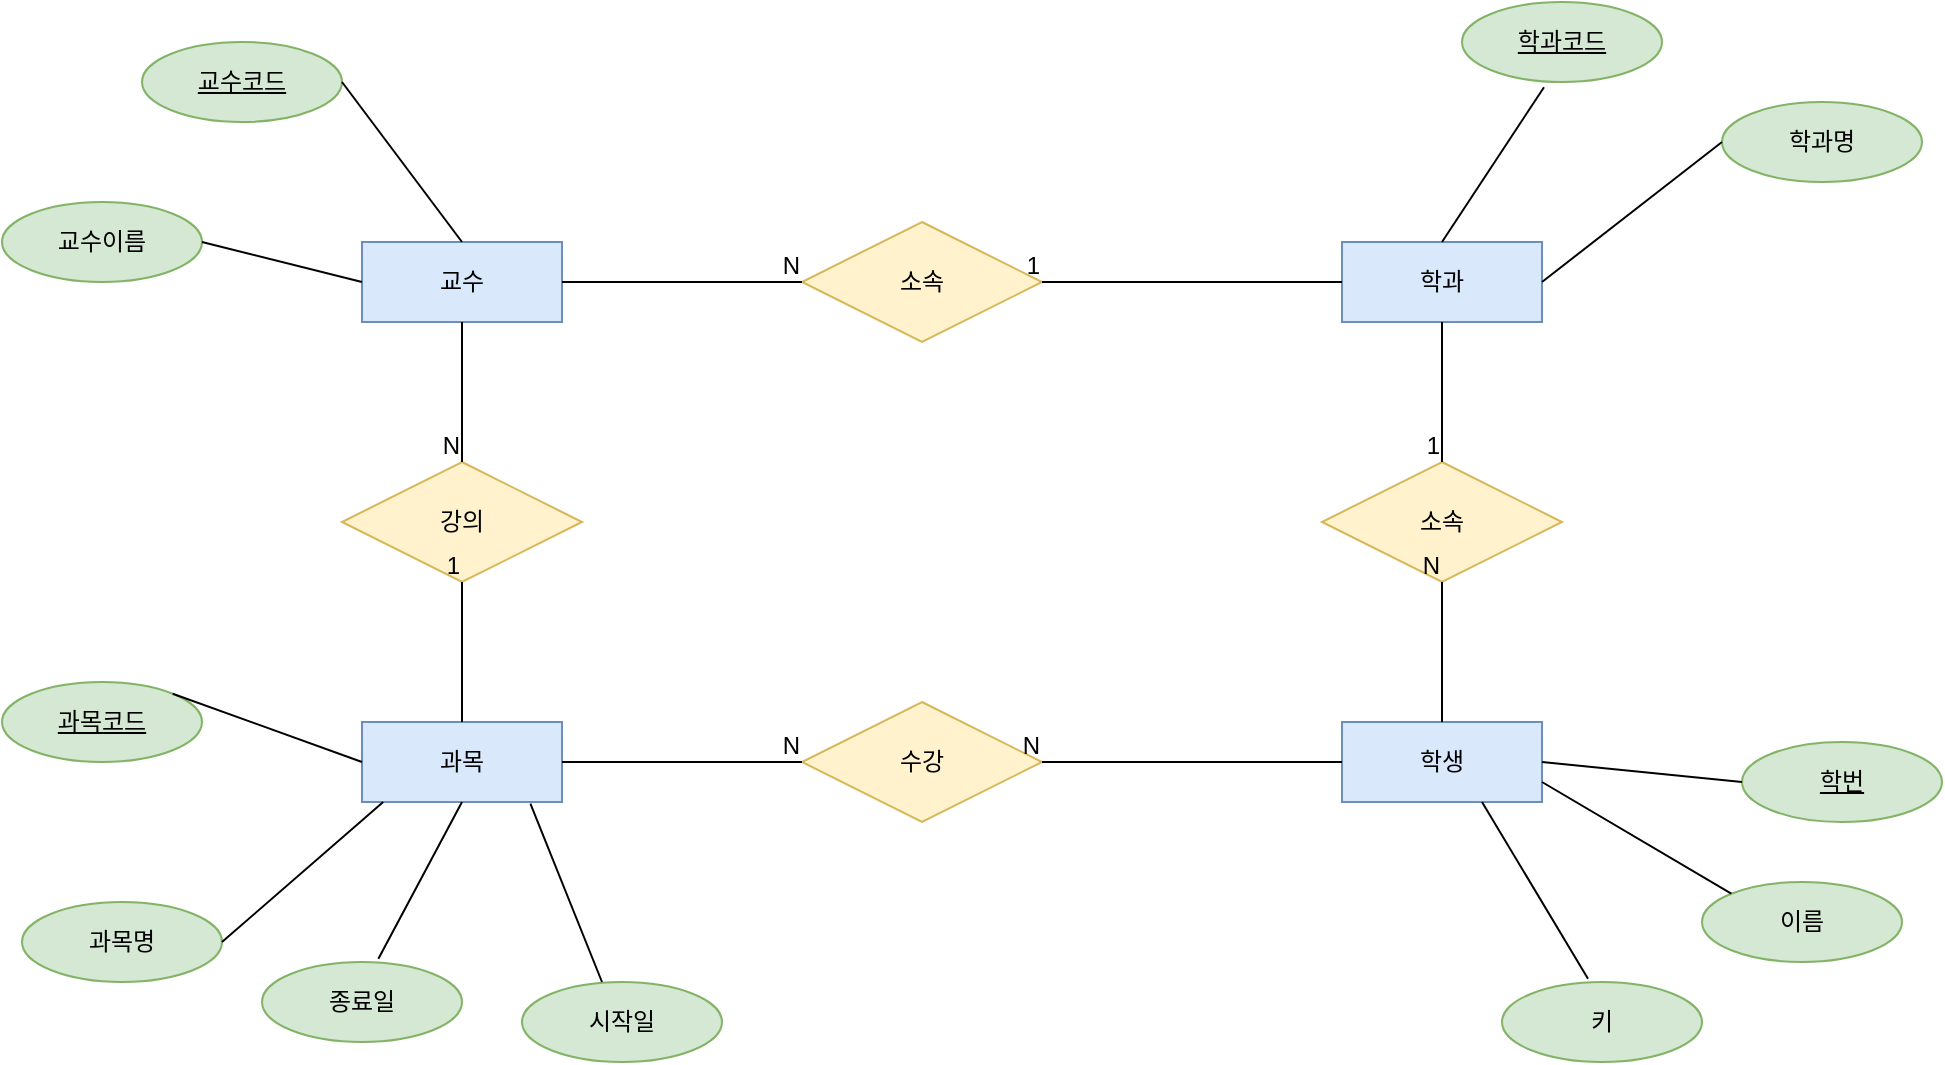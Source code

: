 <mxfile version="21.6.1" type="github">
  <diagram name="페이지-1" id="Dgmz6QpBXf9w-_hlSBYs">
    <mxGraphModel dx="1877" dy="1788" grid="1" gridSize="10" guides="1" tooltips="1" connect="1" arrows="1" fold="1" page="1" pageScale="1" pageWidth="827" pageHeight="1169" math="0" shadow="0">
      <root>
        <mxCell id="0" />
        <mxCell id="1" parent="0" />
        <mxCell id="QlUaJQcfBT3RHgRiRCCb-16" value="소속" style="shape=rhombus;perimeter=rhombusPerimeter;whiteSpace=wrap;html=1;align=center;fillColor=#fff2cc;strokeColor=#d6b656;" vertex="1" parent="1">
          <mxGeometry x="330" y="100" width="120" height="60" as="geometry" />
        </mxCell>
        <mxCell id="QlUaJQcfBT3RHgRiRCCb-17" value="학생" style="whiteSpace=wrap;html=1;align=center;fillColor=#dae8fc;strokeColor=#6c8ebf;" vertex="1" parent="1">
          <mxGeometry x="600" y="350" width="100" height="40" as="geometry" />
        </mxCell>
        <mxCell id="QlUaJQcfBT3RHgRiRCCb-18" value="과목" style="whiteSpace=wrap;html=1;align=center;fillColor=#dae8fc;strokeColor=#6c8ebf;" vertex="1" parent="1">
          <mxGeometry x="110" y="350" width="100" height="40" as="geometry" />
        </mxCell>
        <mxCell id="QlUaJQcfBT3RHgRiRCCb-19" value="학과" style="whiteSpace=wrap;html=1;align=center;fillColor=#dae8fc;strokeColor=#6c8ebf;" vertex="1" parent="1">
          <mxGeometry x="600" y="110" width="100" height="40" as="geometry" />
        </mxCell>
        <mxCell id="QlUaJQcfBT3RHgRiRCCb-20" value="교수" style="whiteSpace=wrap;html=1;align=center;fillColor=#dae8fc;strokeColor=#6c8ebf;" vertex="1" parent="1">
          <mxGeometry x="110" y="110" width="100" height="40" as="geometry" />
        </mxCell>
        <mxCell id="QlUaJQcfBT3RHgRiRCCb-21" value="수강" style="shape=rhombus;perimeter=rhombusPerimeter;whiteSpace=wrap;html=1;align=center;fillColor=#fff2cc;strokeColor=#d6b656;" vertex="1" parent="1">
          <mxGeometry x="330" y="340" width="120" height="60" as="geometry" />
        </mxCell>
        <mxCell id="QlUaJQcfBT3RHgRiRCCb-22" value="강의" style="shape=rhombus;perimeter=rhombusPerimeter;whiteSpace=wrap;html=1;align=center;fillColor=#fff2cc;strokeColor=#d6b656;" vertex="1" parent="1">
          <mxGeometry x="100" y="220" width="120" height="60" as="geometry" />
        </mxCell>
        <mxCell id="QlUaJQcfBT3RHgRiRCCb-23" value="소속" style="shape=rhombus;perimeter=rhombusPerimeter;whiteSpace=wrap;html=1;align=center;fillColor=#fff2cc;strokeColor=#d6b656;" vertex="1" parent="1">
          <mxGeometry x="590" y="220" width="120" height="60" as="geometry" />
        </mxCell>
        <mxCell id="QlUaJQcfBT3RHgRiRCCb-24" value="" style="endArrow=none;html=1;rounded=0;entryX=0.5;entryY=0;entryDx=0;entryDy=0;exitX=0.5;exitY=1;exitDx=0;exitDy=0;" edge="1" parent="1" source="QlUaJQcfBT3RHgRiRCCb-19" target="QlUaJQcfBT3RHgRiRCCb-23">
          <mxGeometry relative="1" as="geometry">
            <mxPoint x="390" y="220" as="sourcePoint" />
            <mxPoint x="550" y="220" as="targetPoint" />
          </mxGeometry>
        </mxCell>
        <mxCell id="QlUaJQcfBT3RHgRiRCCb-25" value="1" style="resizable=0;html=1;whiteSpace=wrap;align=right;verticalAlign=bottom;" connectable="0" vertex="1" parent="QlUaJQcfBT3RHgRiRCCb-24">
          <mxGeometry x="1" relative="1" as="geometry" />
        </mxCell>
        <mxCell id="QlUaJQcfBT3RHgRiRCCb-26" value="" style="endArrow=none;html=1;rounded=0;entryX=0.5;entryY=1;entryDx=0;entryDy=0;exitX=0.5;exitY=0;exitDx=0;exitDy=0;" edge="1" parent="1" source="QlUaJQcfBT3RHgRiRCCb-17" target="QlUaJQcfBT3RHgRiRCCb-23">
          <mxGeometry relative="1" as="geometry">
            <mxPoint x="390" y="220" as="sourcePoint" />
            <mxPoint x="550" y="220" as="targetPoint" />
          </mxGeometry>
        </mxCell>
        <mxCell id="QlUaJQcfBT3RHgRiRCCb-27" value="N" style="resizable=0;html=1;whiteSpace=wrap;align=right;verticalAlign=bottom;" connectable="0" vertex="1" parent="QlUaJQcfBT3RHgRiRCCb-26">
          <mxGeometry x="1" relative="1" as="geometry" />
        </mxCell>
        <mxCell id="QlUaJQcfBT3RHgRiRCCb-28" value="학번" style="ellipse;whiteSpace=wrap;html=1;align=center;fontStyle=4;fillColor=#d5e8d4;strokeColor=#82b366;" vertex="1" parent="1">
          <mxGeometry x="800" y="360" width="100" height="40" as="geometry" />
        </mxCell>
        <mxCell id="QlUaJQcfBT3RHgRiRCCb-29" value="과목코드" style="ellipse;whiteSpace=wrap;html=1;align=center;fontStyle=4;fillColor=#d5e8d4;strokeColor=#82b366;" vertex="1" parent="1">
          <mxGeometry x="-70" y="330" width="100" height="40" as="geometry" />
        </mxCell>
        <mxCell id="QlUaJQcfBT3RHgRiRCCb-30" value="학과코드" style="ellipse;whiteSpace=wrap;html=1;align=center;fontStyle=4;fillColor=#d5e8d4;strokeColor=#82b366;" vertex="1" parent="1">
          <mxGeometry x="660" y="-10" width="100" height="40" as="geometry" />
        </mxCell>
        <mxCell id="QlUaJQcfBT3RHgRiRCCb-31" value="교수코드" style="ellipse;whiteSpace=wrap;html=1;align=center;fontStyle=4;fillColor=#d5e8d4;strokeColor=#82b366;" vertex="1" parent="1">
          <mxGeometry y="10" width="100" height="40" as="geometry" />
        </mxCell>
        <mxCell id="QlUaJQcfBT3RHgRiRCCb-32" value="과목명" style="ellipse;whiteSpace=wrap;html=1;align=center;fillColor=#d5e8d4;strokeColor=#82b366;" vertex="1" parent="1">
          <mxGeometry x="-60" y="440" width="100" height="40" as="geometry" />
        </mxCell>
        <mxCell id="QlUaJQcfBT3RHgRiRCCb-33" value="시작일" style="ellipse;whiteSpace=wrap;html=1;align=center;fillColor=#d5e8d4;strokeColor=#82b366;" vertex="1" parent="1">
          <mxGeometry x="190" y="480" width="100" height="40" as="geometry" />
        </mxCell>
        <mxCell id="QlUaJQcfBT3RHgRiRCCb-34" value="종료일" style="ellipse;whiteSpace=wrap;html=1;align=center;fillColor=#d5e8d4;strokeColor=#82b366;" vertex="1" parent="1">
          <mxGeometry x="60" y="470" width="100" height="40" as="geometry" />
        </mxCell>
        <mxCell id="QlUaJQcfBT3RHgRiRCCb-35" value="이름" style="ellipse;whiteSpace=wrap;html=1;align=center;fillColor=#d5e8d4;strokeColor=#82b366;" vertex="1" parent="1">
          <mxGeometry x="780" y="430" width="100" height="40" as="geometry" />
        </mxCell>
        <mxCell id="QlUaJQcfBT3RHgRiRCCb-36" value="키" style="ellipse;whiteSpace=wrap;html=1;align=center;fillColor=#d5e8d4;strokeColor=#82b366;" vertex="1" parent="1">
          <mxGeometry x="680" y="480" width="100" height="40" as="geometry" />
        </mxCell>
        <mxCell id="QlUaJQcfBT3RHgRiRCCb-37" value="학과명" style="ellipse;whiteSpace=wrap;html=1;align=center;fillColor=#d5e8d4;strokeColor=#82b366;" vertex="1" parent="1">
          <mxGeometry x="790" y="40" width="100" height="40" as="geometry" />
        </mxCell>
        <mxCell id="QlUaJQcfBT3RHgRiRCCb-38" value="교수이름" style="ellipse;whiteSpace=wrap;html=1;align=center;fillColor=#d5e8d4;strokeColor=#82b366;" vertex="1" parent="1">
          <mxGeometry x="-70" y="90" width="100" height="40" as="geometry" />
        </mxCell>
        <mxCell id="QlUaJQcfBT3RHgRiRCCb-39" value="" style="endArrow=none;html=1;rounded=0;entryX=1;entryY=0.5;entryDx=0;entryDy=0;exitX=0;exitY=0.5;exitDx=0;exitDy=0;" edge="1" parent="1" source="QlUaJQcfBT3RHgRiRCCb-19" target="QlUaJQcfBT3RHgRiRCCb-16">
          <mxGeometry relative="1" as="geometry">
            <mxPoint x="390" y="220" as="sourcePoint" />
            <mxPoint x="550" y="220" as="targetPoint" />
          </mxGeometry>
        </mxCell>
        <mxCell id="QlUaJQcfBT3RHgRiRCCb-40" value="1" style="resizable=0;html=1;whiteSpace=wrap;align=right;verticalAlign=bottom;" connectable="0" vertex="1" parent="QlUaJQcfBT3RHgRiRCCb-39">
          <mxGeometry x="1" relative="1" as="geometry" />
        </mxCell>
        <mxCell id="QlUaJQcfBT3RHgRiRCCb-41" value="" style="endArrow=none;html=1;rounded=0;entryX=0.5;entryY=1;entryDx=0;entryDy=0;exitX=0.5;exitY=0;exitDx=0;exitDy=0;" edge="1" parent="1" source="QlUaJQcfBT3RHgRiRCCb-18" target="QlUaJQcfBT3RHgRiRCCb-22">
          <mxGeometry relative="1" as="geometry">
            <mxPoint x="230" y="310" as="sourcePoint" />
            <mxPoint x="550" y="220" as="targetPoint" />
          </mxGeometry>
        </mxCell>
        <mxCell id="QlUaJQcfBT3RHgRiRCCb-42" value="1" style="resizable=0;html=1;whiteSpace=wrap;align=right;verticalAlign=bottom;" connectable="0" vertex="1" parent="QlUaJQcfBT3RHgRiRCCb-41">
          <mxGeometry x="1" relative="1" as="geometry" />
        </mxCell>
        <mxCell id="QlUaJQcfBT3RHgRiRCCb-44" value="" style="endArrow=none;html=1;rounded=0;entryX=0;entryY=0.5;entryDx=0;entryDy=0;exitX=1;exitY=0.5;exitDx=0;exitDy=0;" edge="1" parent="1" source="QlUaJQcfBT3RHgRiRCCb-18" target="QlUaJQcfBT3RHgRiRCCb-21">
          <mxGeometry relative="1" as="geometry">
            <mxPoint x="390" y="220" as="sourcePoint" />
            <mxPoint x="550" y="220" as="targetPoint" />
          </mxGeometry>
        </mxCell>
        <mxCell id="QlUaJQcfBT3RHgRiRCCb-45" value="N" style="resizable=0;html=1;whiteSpace=wrap;align=right;verticalAlign=bottom;" connectable="0" vertex="1" parent="QlUaJQcfBT3RHgRiRCCb-44">
          <mxGeometry x="1" relative="1" as="geometry" />
        </mxCell>
        <mxCell id="QlUaJQcfBT3RHgRiRCCb-46" value="" style="endArrow=none;html=1;rounded=0;entryX=1;entryY=0.5;entryDx=0;entryDy=0;exitX=0;exitY=0.5;exitDx=0;exitDy=0;" edge="1" parent="1" source="QlUaJQcfBT3RHgRiRCCb-17" target="QlUaJQcfBT3RHgRiRCCb-21">
          <mxGeometry relative="1" as="geometry">
            <mxPoint x="590" y="370" as="sourcePoint" />
            <mxPoint x="550" y="220" as="targetPoint" />
          </mxGeometry>
        </mxCell>
        <mxCell id="QlUaJQcfBT3RHgRiRCCb-47" value="N" style="resizable=0;html=1;whiteSpace=wrap;align=right;verticalAlign=bottom;" connectable="0" vertex="1" parent="QlUaJQcfBT3RHgRiRCCb-46">
          <mxGeometry x="1" relative="1" as="geometry" />
        </mxCell>
        <mxCell id="QlUaJQcfBT3RHgRiRCCb-48" value="" style="endArrow=none;html=1;rounded=0;entryX=0;entryY=0.5;entryDx=0;entryDy=0;exitX=1;exitY=0.5;exitDx=0;exitDy=0;" edge="1" parent="1" source="QlUaJQcfBT3RHgRiRCCb-20" target="QlUaJQcfBT3RHgRiRCCb-16">
          <mxGeometry relative="1" as="geometry">
            <mxPoint x="390" y="220" as="sourcePoint" />
            <mxPoint x="550" y="220" as="targetPoint" />
          </mxGeometry>
        </mxCell>
        <mxCell id="QlUaJQcfBT3RHgRiRCCb-49" value="N" style="resizable=0;html=1;whiteSpace=wrap;align=right;verticalAlign=bottom;" connectable="0" vertex="1" parent="QlUaJQcfBT3RHgRiRCCb-48">
          <mxGeometry x="1" relative="1" as="geometry" />
        </mxCell>
        <mxCell id="QlUaJQcfBT3RHgRiRCCb-50" value="" style="endArrow=none;html=1;rounded=0;entryX=0.5;entryY=0;entryDx=0;entryDy=0;exitX=0.5;exitY=1;exitDx=0;exitDy=0;" edge="1" parent="1" source="QlUaJQcfBT3RHgRiRCCb-20" target="QlUaJQcfBT3RHgRiRCCb-22">
          <mxGeometry relative="1" as="geometry">
            <mxPoint x="390" y="220" as="sourcePoint" />
            <mxPoint x="550" y="220" as="targetPoint" />
          </mxGeometry>
        </mxCell>
        <mxCell id="QlUaJQcfBT3RHgRiRCCb-51" value="N" style="resizable=0;html=1;whiteSpace=wrap;align=right;verticalAlign=bottom;" connectable="0" vertex="1" parent="QlUaJQcfBT3RHgRiRCCb-50">
          <mxGeometry x="1" relative="1" as="geometry" />
        </mxCell>
        <mxCell id="QlUaJQcfBT3RHgRiRCCb-52" value="" style="endArrow=none;html=1;rounded=0;exitX=0.106;exitY=1;exitDx=0;exitDy=0;entryX=1;entryY=0.5;entryDx=0;entryDy=0;exitPerimeter=0;" edge="1" parent="1" source="QlUaJQcfBT3RHgRiRCCb-18" target="QlUaJQcfBT3RHgRiRCCb-32">
          <mxGeometry relative="1" as="geometry">
            <mxPoint x="390" y="220" as="sourcePoint" />
            <mxPoint x="550" y="220" as="targetPoint" />
          </mxGeometry>
        </mxCell>
        <mxCell id="QlUaJQcfBT3RHgRiRCCb-53" value="" style="endArrow=none;html=1;rounded=0;entryX=1;entryY=0;entryDx=0;entryDy=0;exitX=0;exitY=0.5;exitDx=0;exitDy=0;" edge="1" parent="1" source="QlUaJQcfBT3RHgRiRCCb-18" target="QlUaJQcfBT3RHgRiRCCb-29">
          <mxGeometry relative="1" as="geometry">
            <mxPoint x="100" y="370" as="sourcePoint" />
            <mxPoint x="550" y="220" as="targetPoint" />
          </mxGeometry>
        </mxCell>
        <mxCell id="QlUaJQcfBT3RHgRiRCCb-54" value="" style="endArrow=none;html=1;rounded=0;exitX=0.5;exitY=1;exitDx=0;exitDy=0;entryX=0.582;entryY=-0.04;entryDx=0;entryDy=0;entryPerimeter=0;" edge="1" parent="1" source="QlUaJQcfBT3RHgRiRCCb-18" target="QlUaJQcfBT3RHgRiRCCb-34">
          <mxGeometry relative="1" as="geometry">
            <mxPoint x="390" y="220" as="sourcePoint" />
            <mxPoint x="120" y="460" as="targetPoint" />
          </mxGeometry>
        </mxCell>
        <mxCell id="QlUaJQcfBT3RHgRiRCCb-55" value="" style="endArrow=none;html=1;rounded=0;entryX=0.842;entryY=1.02;entryDx=0;entryDy=0;entryPerimeter=0;exitX=0.4;exitY=0;exitDx=0;exitDy=0;exitPerimeter=0;" edge="1" parent="1" source="QlUaJQcfBT3RHgRiRCCb-33" target="QlUaJQcfBT3RHgRiRCCb-18">
          <mxGeometry relative="1" as="geometry">
            <mxPoint x="390" y="220" as="sourcePoint" />
            <mxPoint x="190" y="400" as="targetPoint" />
          </mxGeometry>
        </mxCell>
        <mxCell id="QlUaJQcfBT3RHgRiRCCb-56" value="" style="endArrow=none;html=1;rounded=0;entryX=1;entryY=0.5;entryDx=0;entryDy=0;exitX=0;exitY=0.5;exitDx=0;exitDy=0;" edge="1" parent="1" source="QlUaJQcfBT3RHgRiRCCb-28" target="QlUaJQcfBT3RHgRiRCCb-17">
          <mxGeometry relative="1" as="geometry">
            <mxPoint x="390" y="220" as="sourcePoint" />
            <mxPoint x="550" y="220" as="targetPoint" />
          </mxGeometry>
        </mxCell>
        <mxCell id="QlUaJQcfBT3RHgRiRCCb-57" value="" style="endArrow=none;html=1;rounded=0;entryX=1;entryY=0.75;entryDx=0;entryDy=0;exitX=0;exitY=0;exitDx=0;exitDy=0;" edge="1" parent="1" source="QlUaJQcfBT3RHgRiRCCb-35" target="QlUaJQcfBT3RHgRiRCCb-17">
          <mxGeometry relative="1" as="geometry">
            <mxPoint x="390" y="220" as="sourcePoint" />
            <mxPoint x="550" y="220" as="targetPoint" />
          </mxGeometry>
        </mxCell>
        <mxCell id="QlUaJQcfBT3RHgRiRCCb-58" value="" style="endArrow=none;html=1;rounded=0;exitX=0.43;exitY=-0.04;exitDx=0;exitDy=0;exitPerimeter=0;" edge="1" parent="1" source="QlUaJQcfBT3RHgRiRCCb-36">
          <mxGeometry relative="1" as="geometry">
            <mxPoint x="390" y="220" as="sourcePoint" />
            <mxPoint x="670" y="390" as="targetPoint" />
          </mxGeometry>
        </mxCell>
        <mxCell id="QlUaJQcfBT3RHgRiRCCb-59" value="" style="endArrow=none;html=1;rounded=0;exitX=1;exitY=0.5;exitDx=0;exitDy=0;entryX=0;entryY=0.5;entryDx=0;entryDy=0;" edge="1" parent="1" source="QlUaJQcfBT3RHgRiRCCb-19" target="QlUaJQcfBT3RHgRiRCCb-37">
          <mxGeometry relative="1" as="geometry">
            <mxPoint x="390" y="220" as="sourcePoint" />
            <mxPoint x="550" y="220" as="targetPoint" />
          </mxGeometry>
        </mxCell>
        <mxCell id="QlUaJQcfBT3RHgRiRCCb-60" value="" style="endArrow=none;html=1;rounded=0;entryX=0.5;entryY=0;entryDx=0;entryDy=0;exitX=0.41;exitY=1.065;exitDx=0;exitDy=0;exitPerimeter=0;" edge="1" parent="1" source="QlUaJQcfBT3RHgRiRCCb-30" target="QlUaJQcfBT3RHgRiRCCb-19">
          <mxGeometry relative="1" as="geometry">
            <mxPoint x="390" y="220" as="sourcePoint" />
            <mxPoint x="550" y="220" as="targetPoint" />
          </mxGeometry>
        </mxCell>
        <mxCell id="QlUaJQcfBT3RHgRiRCCb-61" value="" style="endArrow=none;html=1;rounded=0;exitX=1;exitY=0.5;exitDx=0;exitDy=0;entryX=0;entryY=0.5;entryDx=0;entryDy=0;" edge="1" parent="1" source="QlUaJQcfBT3RHgRiRCCb-38" target="QlUaJQcfBT3RHgRiRCCb-20">
          <mxGeometry relative="1" as="geometry">
            <mxPoint x="390" y="220" as="sourcePoint" />
            <mxPoint x="550" y="220" as="targetPoint" />
          </mxGeometry>
        </mxCell>
        <mxCell id="QlUaJQcfBT3RHgRiRCCb-62" value="" style="endArrow=none;html=1;rounded=0;exitX=1;exitY=0.5;exitDx=0;exitDy=0;entryX=0.5;entryY=0;entryDx=0;entryDy=0;" edge="1" parent="1" source="QlUaJQcfBT3RHgRiRCCb-31" target="QlUaJQcfBT3RHgRiRCCb-20">
          <mxGeometry relative="1" as="geometry">
            <mxPoint x="390" y="220" as="sourcePoint" />
            <mxPoint x="550" y="220" as="targetPoint" />
          </mxGeometry>
        </mxCell>
      </root>
    </mxGraphModel>
  </diagram>
</mxfile>
